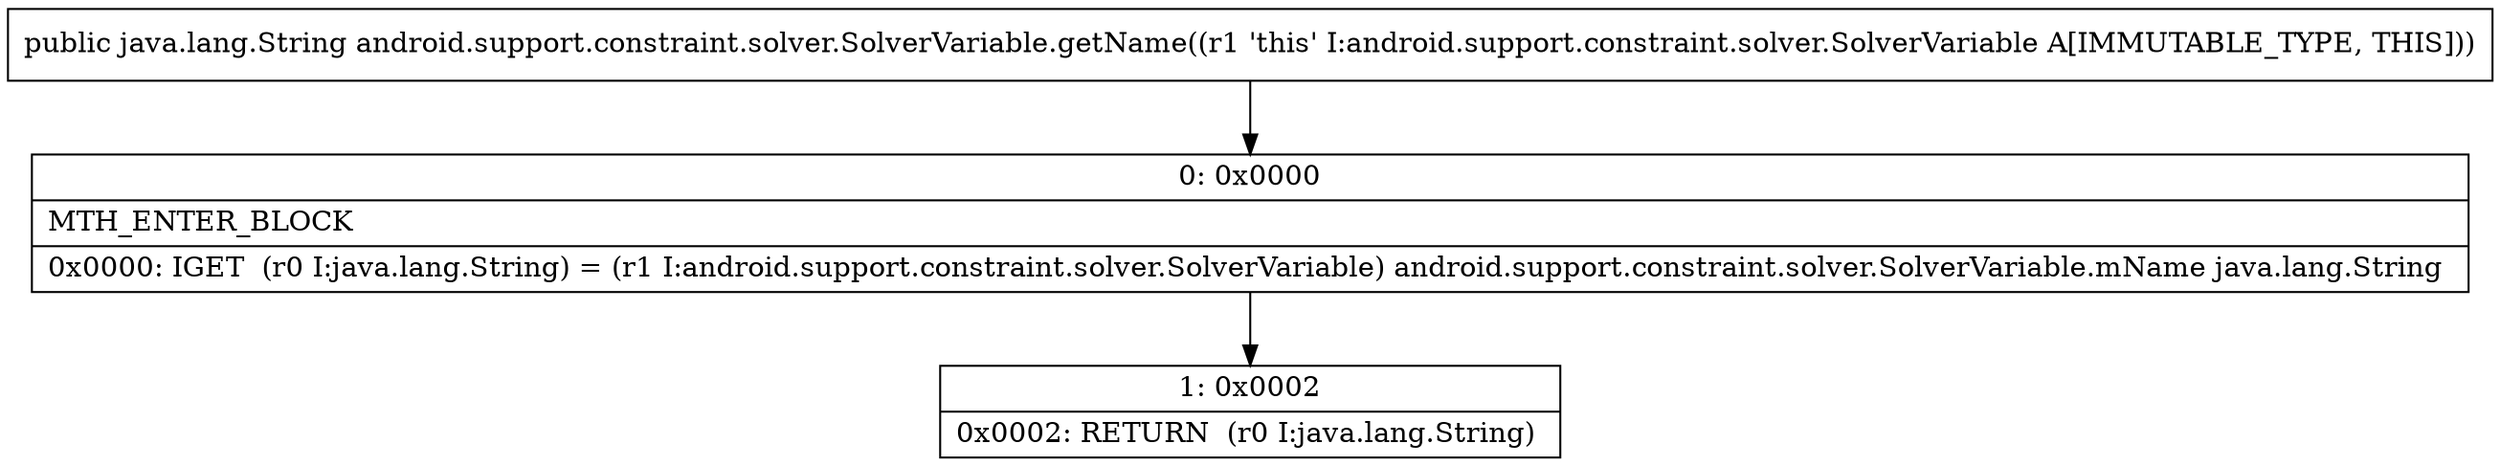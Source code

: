 digraph "CFG forandroid.support.constraint.solver.SolverVariable.getName()Ljava\/lang\/String;" {
Node_0 [shape=record,label="{0\:\ 0x0000|MTH_ENTER_BLOCK\l|0x0000: IGET  (r0 I:java.lang.String) = (r1 I:android.support.constraint.solver.SolverVariable) android.support.constraint.solver.SolverVariable.mName java.lang.String \l}"];
Node_1 [shape=record,label="{1\:\ 0x0002|0x0002: RETURN  (r0 I:java.lang.String) \l}"];
MethodNode[shape=record,label="{public java.lang.String android.support.constraint.solver.SolverVariable.getName((r1 'this' I:android.support.constraint.solver.SolverVariable A[IMMUTABLE_TYPE, THIS])) }"];
MethodNode -> Node_0;
Node_0 -> Node_1;
}

